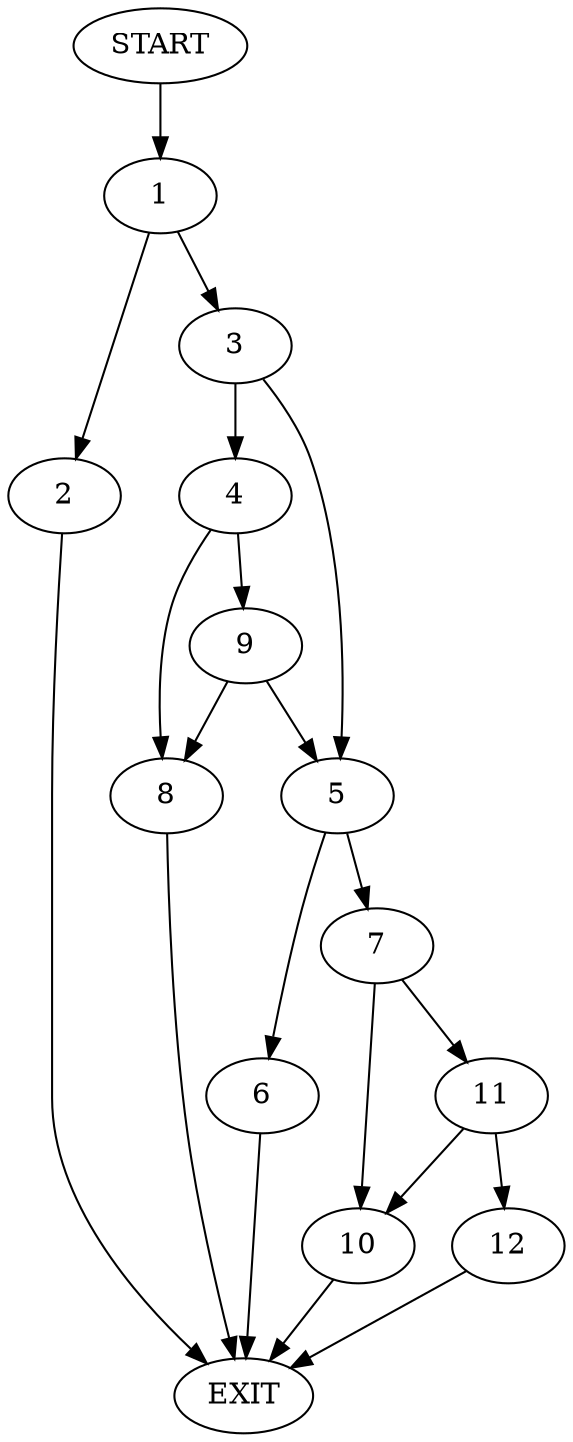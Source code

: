 digraph {
0 [label="START"]
13 [label="EXIT"]
0 -> 1
1 -> 2
1 -> 3
2 -> 13
3 -> 4
3 -> 5
5 -> 6
5 -> 7
4 -> 8
4 -> 9
9 -> 8
9 -> 5
8 -> 13
7 -> 10
7 -> 11
6 -> 13
10 -> 13
11 -> 12
11 -> 10
12 -> 13
}

